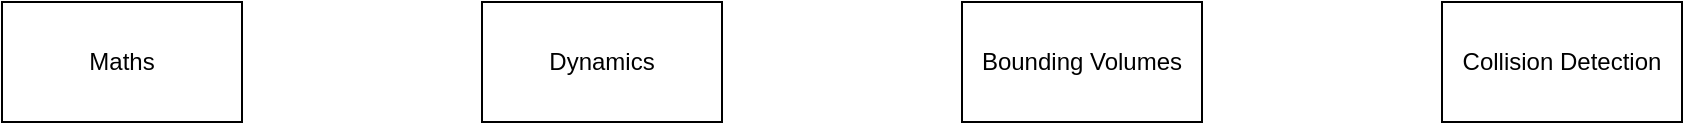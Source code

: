 <mxfile version="20.6.0" type="github"><diagram id="RFVUc-ZViwxxyXP1c8c4" name="Page-1"><mxGraphModel dx="1662" dy="756" grid="1" gridSize="10" guides="1" tooltips="1" connect="1" arrows="1" fold="1" page="1" pageScale="1" pageWidth="1100" pageHeight="850" math="0" shadow="0"><root><mxCell id="0"/><mxCell id="1" parent="0"/><mxCell id="ediPmQz8LhI3MSCttO2U-1" value="Maths" style="rounded=0;whiteSpace=wrap;html=1;" vertex="1" parent="1"><mxGeometry x="160" y="140" width="120" height="60" as="geometry"/></mxCell><mxCell id="ediPmQz8LhI3MSCttO2U-2" value="Dynamics" style="rounded=0;whiteSpace=wrap;html=1;" vertex="1" parent="1"><mxGeometry x="400" y="140" width="120" height="60" as="geometry"/></mxCell><mxCell id="ediPmQz8LhI3MSCttO2U-3" value="Bounding Volumes" style="rounded=0;whiteSpace=wrap;html=1;" vertex="1" parent="1"><mxGeometry x="640" y="140" width="120" height="60" as="geometry"/></mxCell><mxCell id="ediPmQz8LhI3MSCttO2U-4" value="Collision Detection" style="rounded=0;whiteSpace=wrap;html=1;" vertex="1" parent="1"><mxGeometry x="880" y="140" width="120" height="60" as="geometry"/></mxCell></root></mxGraphModel></diagram></mxfile>